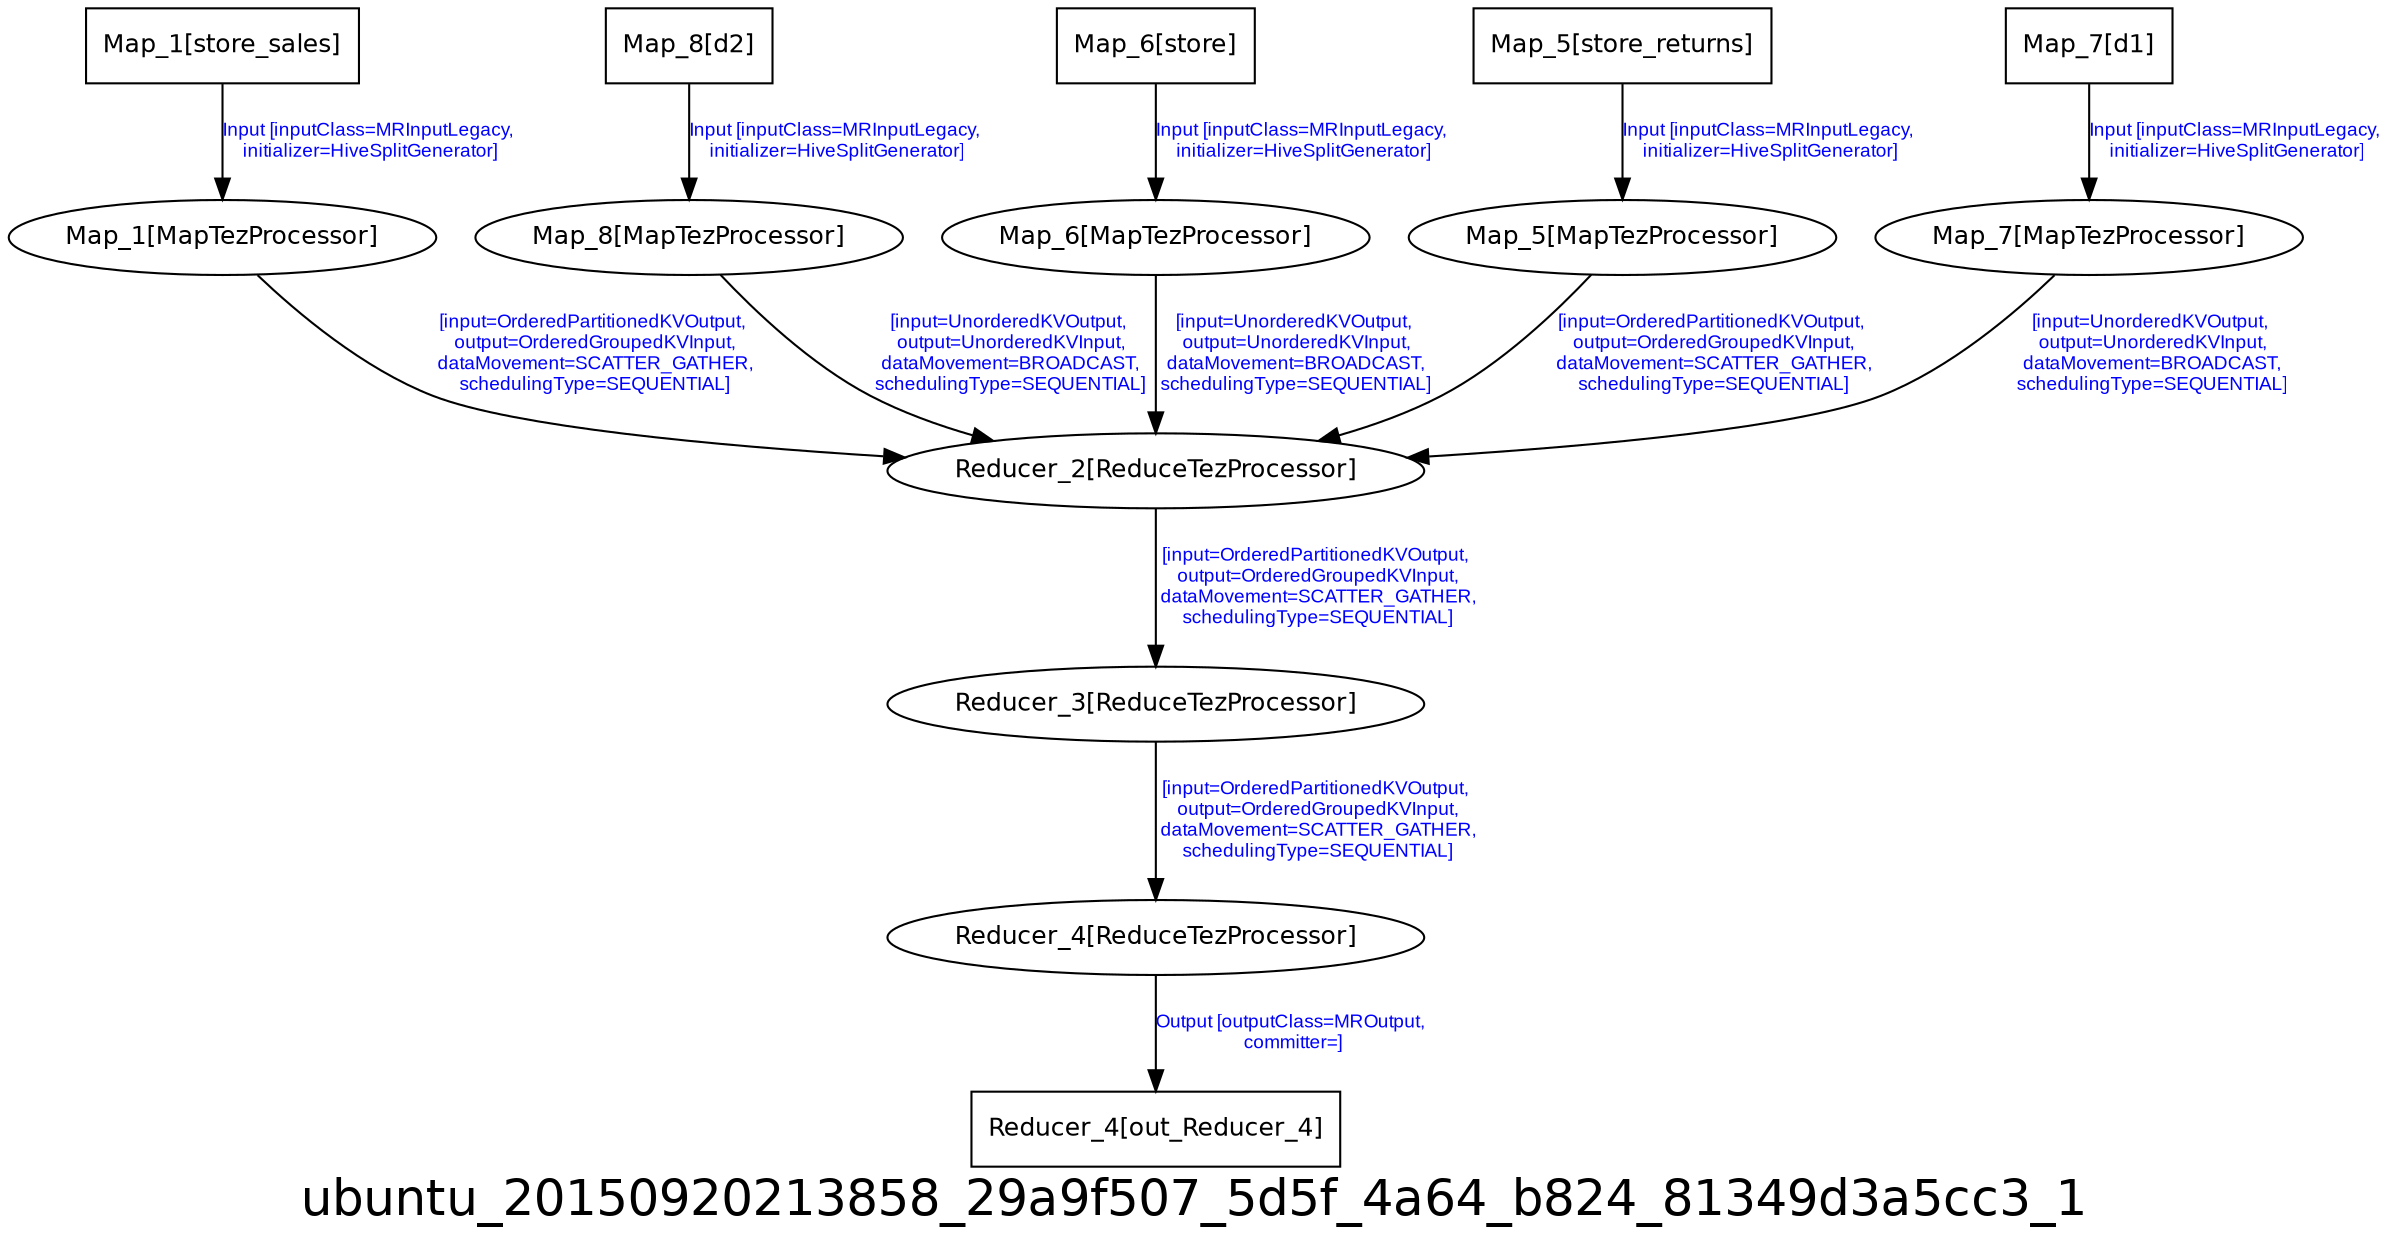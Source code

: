 digraph ubuntu_20150920213858_29a9f507_5d5f_4a64_b824_81349d3a5cc3_1 {
graph [ label="ubuntu_20150920213858_29a9f507_5d5f_4a64_b824_81349d3a5cc3_1", fontsize=24, fontname=Helvetica];
node [fontsize=12, fontname=Helvetica];
edge [fontsize=9, fontcolor=blue, fontname=Arial];
"ubuntu_20150920213858_29a9f507_5d5f_4a64_b824_81349d3a5cc3_1.Map_1_store_sales" [ label = "Map_1[store_sales]", shape = "box" ];
"ubuntu_20150920213858_29a9f507_5d5f_4a64_b824_81349d3a5cc3_1.Map_1_store_sales" -> "ubuntu_20150920213858_29a9f507_5d5f_4a64_b824_81349d3a5cc3_1.Map_1" [ label = "Input [inputClass=MRInputLegacy,\n initializer=HiveSplitGenerator]" ];
"ubuntu_20150920213858_29a9f507_5d5f_4a64_b824_81349d3a5cc3_1.Reducer_3" [ label = "Reducer_3[ReduceTezProcessor]" ];
"ubuntu_20150920213858_29a9f507_5d5f_4a64_b824_81349d3a5cc3_1.Reducer_3" -> "ubuntu_20150920213858_29a9f507_5d5f_4a64_b824_81349d3a5cc3_1.Reducer_4" [ label = "[input=OrderedPartitionedKVOutput,\n output=OrderedGroupedKVInput,\n dataMovement=SCATTER_GATHER,\n schedulingType=SEQUENTIAL]" ];
"ubuntu_20150920213858_29a9f507_5d5f_4a64_b824_81349d3a5cc3_1.Map_8" [ label = "Map_8[MapTezProcessor]" ];
"ubuntu_20150920213858_29a9f507_5d5f_4a64_b824_81349d3a5cc3_1.Map_8" -> "ubuntu_20150920213858_29a9f507_5d5f_4a64_b824_81349d3a5cc3_1.Reducer_2" [ label = "[input=UnorderedKVOutput,\n output=UnorderedKVInput,\n dataMovement=BROADCAST,\n schedulingType=SEQUENTIAL]" ];
"ubuntu_20150920213858_29a9f507_5d5f_4a64_b824_81349d3a5cc3_1.Map_6_store" [ label = "Map_6[store]", shape = "box" ];
"ubuntu_20150920213858_29a9f507_5d5f_4a64_b824_81349d3a5cc3_1.Map_6_store" -> "ubuntu_20150920213858_29a9f507_5d5f_4a64_b824_81349d3a5cc3_1.Map_6" [ label = "Input [inputClass=MRInputLegacy,\n initializer=HiveSplitGenerator]" ];
"ubuntu_20150920213858_29a9f507_5d5f_4a64_b824_81349d3a5cc3_1.Map_5_store_returns" [ label = "Map_5[store_returns]", shape = "box" ];
"ubuntu_20150920213858_29a9f507_5d5f_4a64_b824_81349d3a5cc3_1.Map_5_store_returns" -> "ubuntu_20150920213858_29a9f507_5d5f_4a64_b824_81349d3a5cc3_1.Map_5" [ label = "Input [inputClass=MRInputLegacy,\n initializer=HiveSplitGenerator]" ];
"ubuntu_20150920213858_29a9f507_5d5f_4a64_b824_81349d3a5cc3_1.Map_7" [ label = "Map_7[MapTezProcessor]" ];
"ubuntu_20150920213858_29a9f507_5d5f_4a64_b824_81349d3a5cc3_1.Map_7" -> "ubuntu_20150920213858_29a9f507_5d5f_4a64_b824_81349d3a5cc3_1.Reducer_2" [ label = "[input=UnorderedKVOutput,\n output=UnorderedKVInput,\n dataMovement=BROADCAST,\n schedulingType=SEQUENTIAL]" ];
"ubuntu_20150920213858_29a9f507_5d5f_4a64_b824_81349d3a5cc3_1.Reducer_4_out_Reducer_4" [ label = "Reducer_4[out_Reducer_4]", shape = "box" ];
"ubuntu_20150920213858_29a9f507_5d5f_4a64_b824_81349d3a5cc3_1.Map_5" [ label = "Map_5[MapTezProcessor]" ];
"ubuntu_20150920213858_29a9f507_5d5f_4a64_b824_81349d3a5cc3_1.Map_5" -> "ubuntu_20150920213858_29a9f507_5d5f_4a64_b824_81349d3a5cc3_1.Reducer_2" [ label = "[input=OrderedPartitionedKVOutput,\n output=OrderedGroupedKVInput,\n dataMovement=SCATTER_GATHER,\n schedulingType=SEQUENTIAL]" ];
"ubuntu_20150920213858_29a9f507_5d5f_4a64_b824_81349d3a5cc3_1.Map_1" [ label = "Map_1[MapTezProcessor]" ];
"ubuntu_20150920213858_29a9f507_5d5f_4a64_b824_81349d3a5cc3_1.Map_1" -> "ubuntu_20150920213858_29a9f507_5d5f_4a64_b824_81349d3a5cc3_1.Reducer_2" [ label = "[input=OrderedPartitionedKVOutput,\n output=OrderedGroupedKVInput,\n dataMovement=SCATTER_GATHER,\n schedulingType=SEQUENTIAL]" ];
"ubuntu_20150920213858_29a9f507_5d5f_4a64_b824_81349d3a5cc3_1.Map_6" [ label = "Map_6[MapTezProcessor]" ];
"ubuntu_20150920213858_29a9f507_5d5f_4a64_b824_81349d3a5cc3_1.Map_6" -> "ubuntu_20150920213858_29a9f507_5d5f_4a64_b824_81349d3a5cc3_1.Reducer_2" [ label = "[input=UnorderedKVOutput,\n output=UnorderedKVInput,\n dataMovement=BROADCAST,\n schedulingType=SEQUENTIAL]" ];
"ubuntu_20150920213858_29a9f507_5d5f_4a64_b824_81349d3a5cc3_1.Map_8_d2" [ label = "Map_8[d2]", shape = "box" ];
"ubuntu_20150920213858_29a9f507_5d5f_4a64_b824_81349d3a5cc3_1.Map_8_d2" -> "ubuntu_20150920213858_29a9f507_5d5f_4a64_b824_81349d3a5cc3_1.Map_8" [ label = "Input [inputClass=MRInputLegacy,\n initializer=HiveSplitGenerator]" ];
"ubuntu_20150920213858_29a9f507_5d5f_4a64_b824_81349d3a5cc3_1.Reducer_4" [ label = "Reducer_4[ReduceTezProcessor]" ];
"ubuntu_20150920213858_29a9f507_5d5f_4a64_b824_81349d3a5cc3_1.Reducer_4" -> "ubuntu_20150920213858_29a9f507_5d5f_4a64_b824_81349d3a5cc3_1.Reducer_4_out_Reducer_4" [ label = "Output [outputClass=MROutput,\n committer=]" ];
"ubuntu_20150920213858_29a9f507_5d5f_4a64_b824_81349d3a5cc3_1.Reducer_2" [ label = "Reducer_2[ReduceTezProcessor]" ];
"ubuntu_20150920213858_29a9f507_5d5f_4a64_b824_81349d3a5cc3_1.Reducer_2" -> "ubuntu_20150920213858_29a9f507_5d5f_4a64_b824_81349d3a5cc3_1.Reducer_3" [ label = "[input=OrderedPartitionedKVOutput,\n output=OrderedGroupedKVInput,\n dataMovement=SCATTER_GATHER,\n schedulingType=SEQUENTIAL]" ];
"ubuntu_20150920213858_29a9f507_5d5f_4a64_b824_81349d3a5cc3_1.Map_7_d1" [ label = "Map_7[d1]", shape = "box" ];
"ubuntu_20150920213858_29a9f507_5d5f_4a64_b824_81349d3a5cc3_1.Map_7_d1" -> "ubuntu_20150920213858_29a9f507_5d5f_4a64_b824_81349d3a5cc3_1.Map_7" [ label = "Input [inputClass=MRInputLegacy,\n initializer=HiveSplitGenerator]" ];
}
